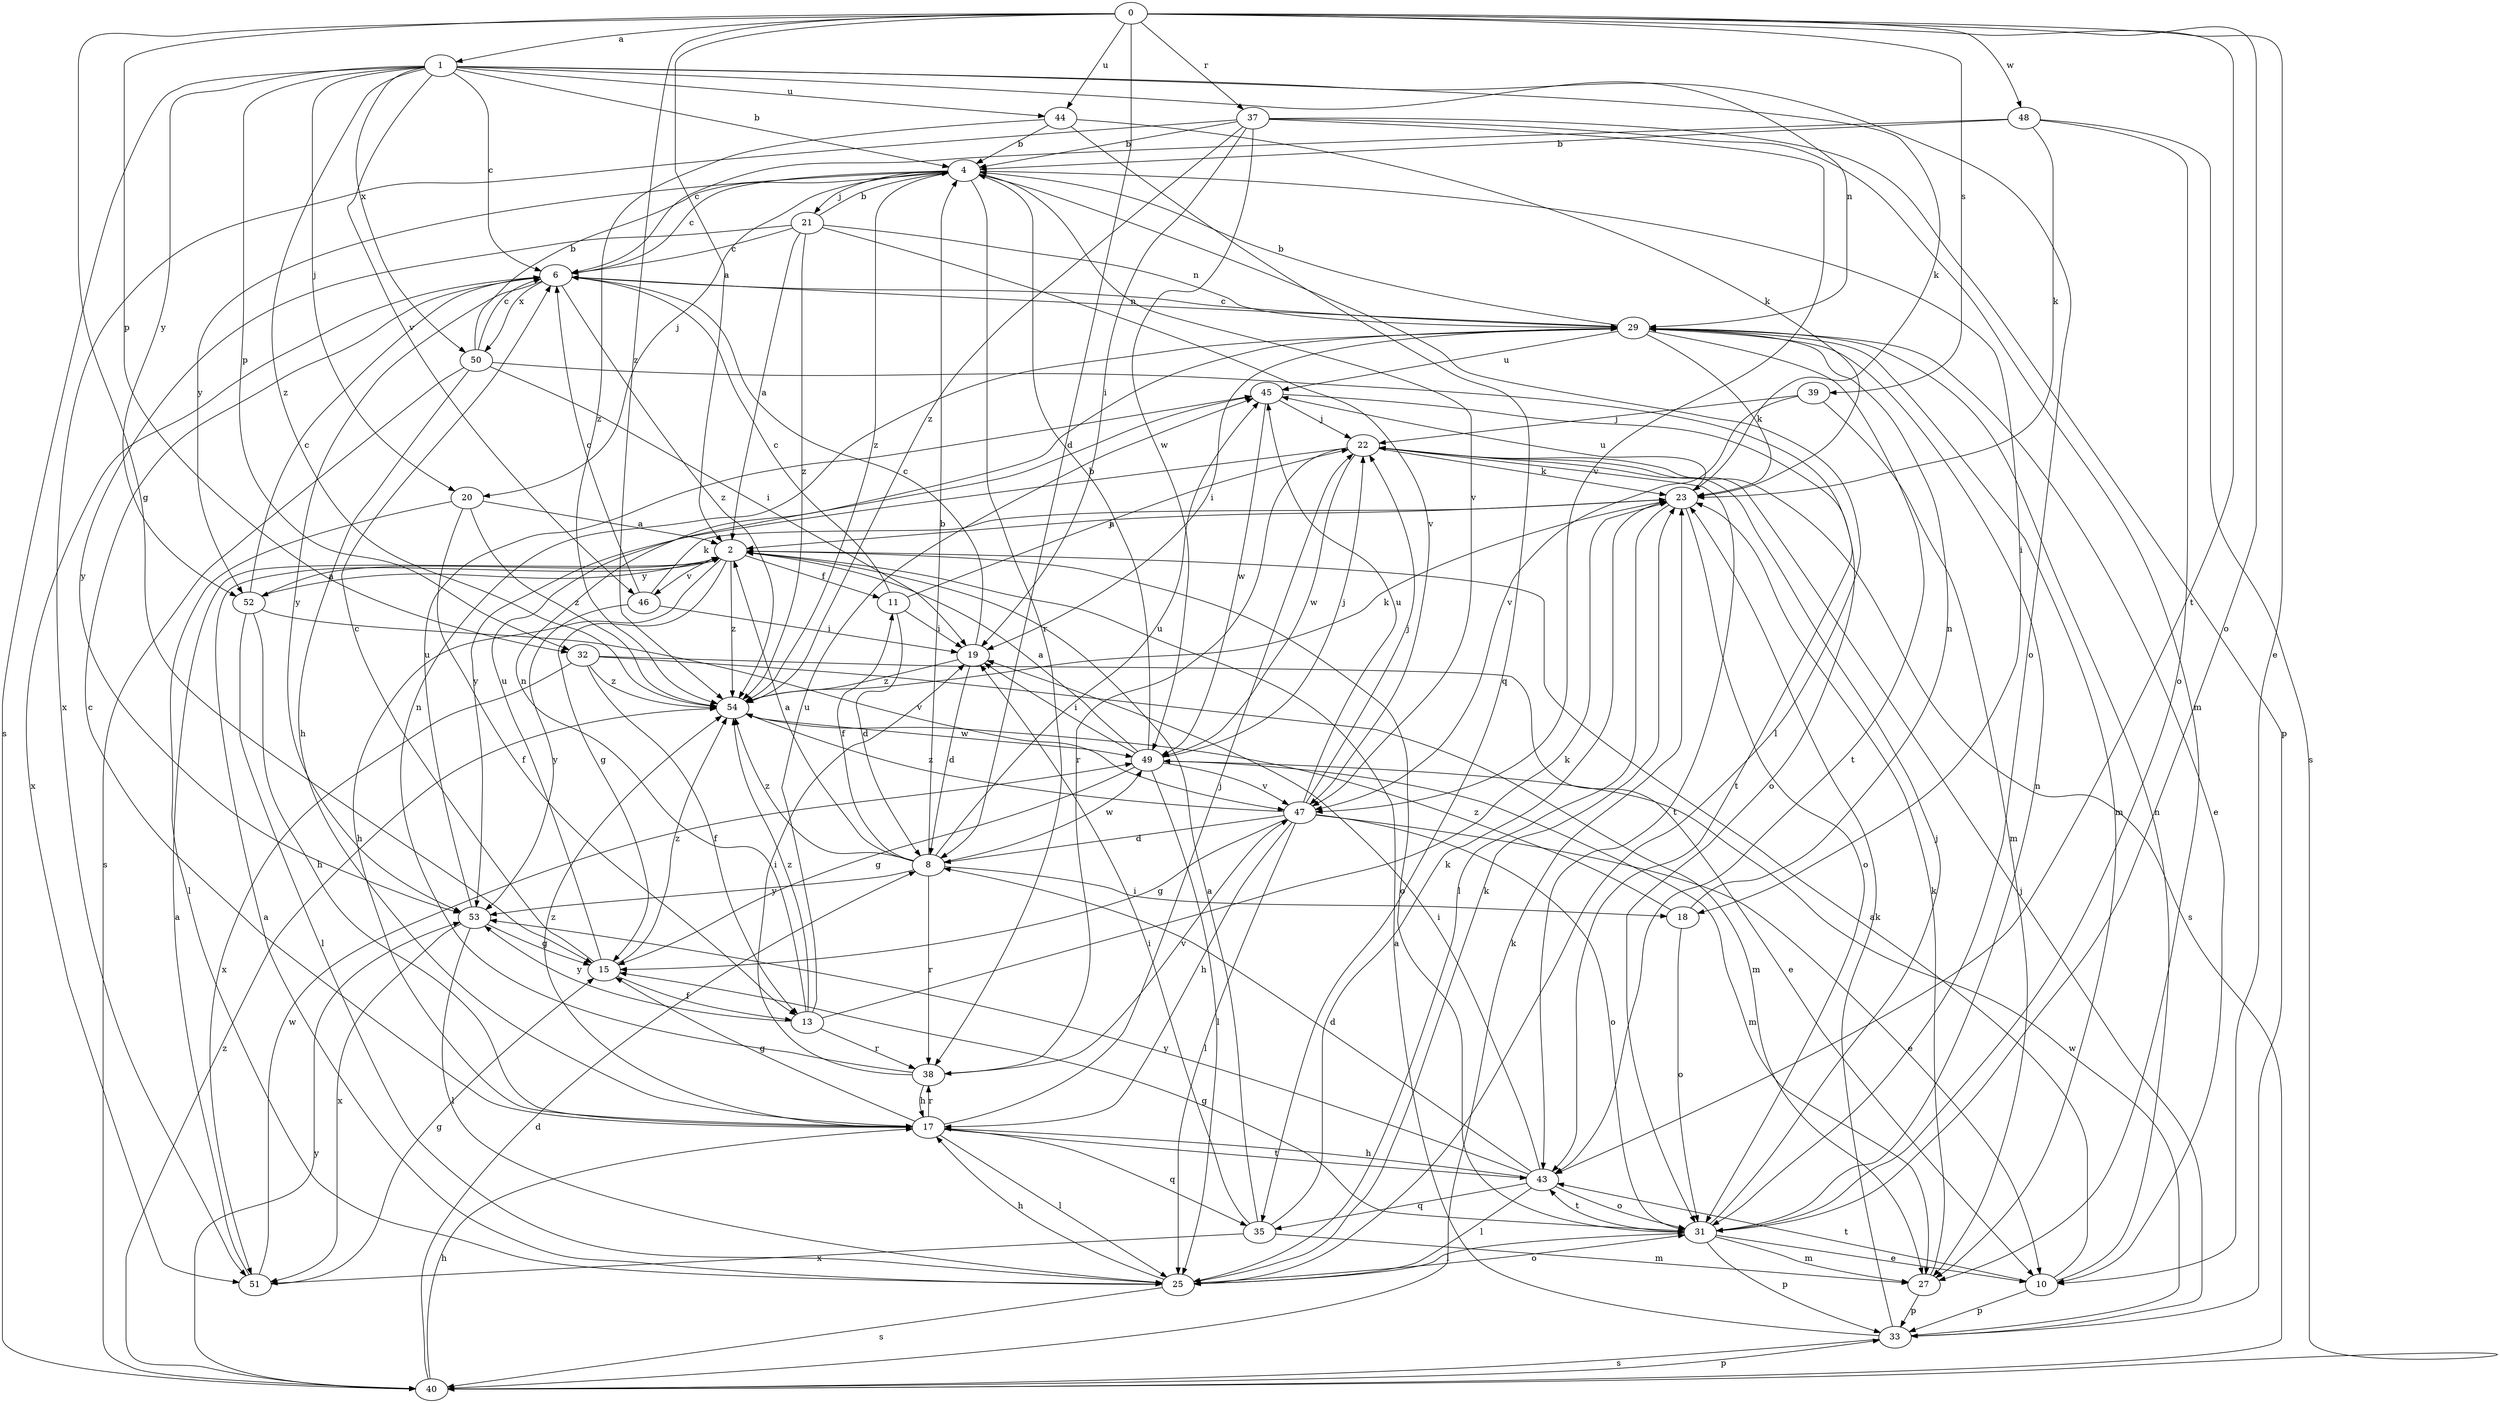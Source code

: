 strict digraph  {
0;
1;
2;
4;
6;
8;
10;
11;
13;
15;
17;
18;
19;
20;
21;
22;
23;
25;
27;
29;
31;
32;
33;
35;
37;
38;
39;
40;
43;
44;
45;
46;
47;
48;
49;
50;
51;
52;
53;
54;
0 -> 1  [label=a];
0 -> 2  [label=a];
0 -> 8  [label=d];
0 -> 10  [label=e];
0 -> 15  [label=g];
0 -> 31  [label=o];
0 -> 32  [label=p];
0 -> 37  [label=r];
0 -> 39  [label=s];
0 -> 43  [label=t];
0 -> 44  [label=u];
0 -> 48  [label=w];
0 -> 54  [label=z];
1 -> 4  [label=b];
1 -> 6  [label=c];
1 -> 20  [label=j];
1 -> 23  [label=k];
1 -> 29  [label=n];
1 -> 31  [label=o];
1 -> 32  [label=p];
1 -> 40  [label=s];
1 -> 44  [label=u];
1 -> 46  [label=v];
1 -> 50  [label=x];
1 -> 52  [label=y];
1 -> 54  [label=z];
2 -> 11  [label=f];
2 -> 15  [label=g];
2 -> 17  [label=h];
2 -> 31  [label=o];
2 -> 46  [label=v];
2 -> 52  [label=y];
2 -> 54  [label=z];
4 -> 6  [label=c];
4 -> 18  [label=i];
4 -> 20  [label=j];
4 -> 21  [label=j];
4 -> 25  [label=l];
4 -> 38  [label=r];
4 -> 47  [label=v];
4 -> 52  [label=y];
4 -> 54  [label=z];
6 -> 29  [label=n];
6 -> 50  [label=x];
6 -> 51  [label=x];
6 -> 53  [label=y];
6 -> 54  [label=z];
8 -> 2  [label=a];
8 -> 4  [label=b];
8 -> 11  [label=f];
8 -> 18  [label=i];
8 -> 38  [label=r];
8 -> 45  [label=u];
8 -> 49  [label=w];
8 -> 53  [label=y];
8 -> 54  [label=z];
10 -> 2  [label=a];
10 -> 29  [label=n];
10 -> 33  [label=p];
10 -> 43  [label=t];
11 -> 6  [label=c];
11 -> 8  [label=d];
11 -> 19  [label=i];
11 -> 22  [label=j];
13 -> 23  [label=k];
13 -> 29  [label=n];
13 -> 38  [label=r];
13 -> 45  [label=u];
13 -> 53  [label=y];
13 -> 54  [label=z];
15 -> 6  [label=c];
15 -> 13  [label=f];
15 -> 45  [label=u];
15 -> 54  [label=z];
17 -> 6  [label=c];
17 -> 15  [label=g];
17 -> 22  [label=j];
17 -> 25  [label=l];
17 -> 35  [label=q];
17 -> 38  [label=r];
17 -> 43  [label=t];
17 -> 54  [label=z];
18 -> 29  [label=n];
18 -> 31  [label=o];
18 -> 54  [label=z];
19 -> 6  [label=c];
19 -> 8  [label=d];
19 -> 54  [label=z];
20 -> 2  [label=a];
20 -> 13  [label=f];
20 -> 25  [label=l];
20 -> 54  [label=z];
21 -> 2  [label=a];
21 -> 4  [label=b];
21 -> 6  [label=c];
21 -> 29  [label=n];
21 -> 47  [label=v];
21 -> 53  [label=y];
21 -> 54  [label=z];
22 -> 23  [label=k];
22 -> 38  [label=r];
22 -> 40  [label=s];
22 -> 43  [label=t];
22 -> 49  [label=w];
22 -> 53  [label=y];
23 -> 2  [label=a];
23 -> 25  [label=l];
23 -> 31  [label=o];
23 -> 45  [label=u];
25 -> 2  [label=a];
25 -> 17  [label=h];
25 -> 23  [label=k];
25 -> 31  [label=o];
25 -> 40  [label=s];
27 -> 23  [label=k];
27 -> 33  [label=p];
29 -> 4  [label=b];
29 -> 6  [label=c];
29 -> 10  [label=e];
29 -> 19  [label=i];
29 -> 23  [label=k];
29 -> 27  [label=m];
29 -> 43  [label=t];
29 -> 45  [label=u];
31 -> 10  [label=e];
31 -> 15  [label=g];
31 -> 22  [label=j];
31 -> 25  [label=l];
31 -> 27  [label=m];
31 -> 29  [label=n];
31 -> 33  [label=p];
31 -> 43  [label=t];
32 -> 10  [label=e];
32 -> 13  [label=f];
32 -> 27  [label=m];
32 -> 51  [label=x];
32 -> 54  [label=z];
33 -> 2  [label=a];
33 -> 22  [label=j];
33 -> 23  [label=k];
33 -> 40  [label=s];
33 -> 49  [label=w];
35 -> 2  [label=a];
35 -> 19  [label=i];
35 -> 23  [label=k];
35 -> 27  [label=m];
35 -> 51  [label=x];
37 -> 4  [label=b];
37 -> 19  [label=i];
37 -> 27  [label=m];
37 -> 33  [label=p];
37 -> 47  [label=v];
37 -> 49  [label=w];
37 -> 51  [label=x];
37 -> 54  [label=z];
38 -> 17  [label=h];
38 -> 19  [label=i];
38 -> 29  [label=n];
38 -> 47  [label=v];
39 -> 22  [label=j];
39 -> 27  [label=m];
39 -> 47  [label=v];
40 -> 8  [label=d];
40 -> 17  [label=h];
40 -> 23  [label=k];
40 -> 33  [label=p];
40 -> 53  [label=y];
40 -> 54  [label=z];
43 -> 8  [label=d];
43 -> 17  [label=h];
43 -> 19  [label=i];
43 -> 25  [label=l];
43 -> 31  [label=o];
43 -> 35  [label=q];
43 -> 53  [label=y];
44 -> 4  [label=b];
44 -> 23  [label=k];
44 -> 35  [label=q];
44 -> 54  [label=z];
45 -> 22  [label=j];
45 -> 43  [label=t];
45 -> 49  [label=w];
46 -> 6  [label=c];
46 -> 19  [label=i];
46 -> 23  [label=k];
46 -> 53  [label=y];
47 -> 8  [label=d];
47 -> 10  [label=e];
47 -> 15  [label=g];
47 -> 17  [label=h];
47 -> 22  [label=j];
47 -> 25  [label=l];
47 -> 31  [label=o];
47 -> 45  [label=u];
47 -> 54  [label=z];
48 -> 4  [label=b];
48 -> 6  [label=c];
48 -> 23  [label=k];
48 -> 31  [label=o];
48 -> 40  [label=s];
49 -> 2  [label=a];
49 -> 4  [label=b];
49 -> 15  [label=g];
49 -> 19  [label=i];
49 -> 22  [label=j];
49 -> 25  [label=l];
49 -> 27  [label=m];
49 -> 47  [label=v];
50 -> 4  [label=b];
50 -> 6  [label=c];
50 -> 17  [label=h];
50 -> 19  [label=i];
50 -> 31  [label=o];
50 -> 40  [label=s];
51 -> 2  [label=a];
51 -> 15  [label=g];
51 -> 49  [label=w];
52 -> 2  [label=a];
52 -> 6  [label=c];
52 -> 17  [label=h];
52 -> 25  [label=l];
52 -> 47  [label=v];
53 -> 15  [label=g];
53 -> 25  [label=l];
53 -> 45  [label=u];
53 -> 51  [label=x];
54 -> 23  [label=k];
54 -> 49  [label=w];
}

